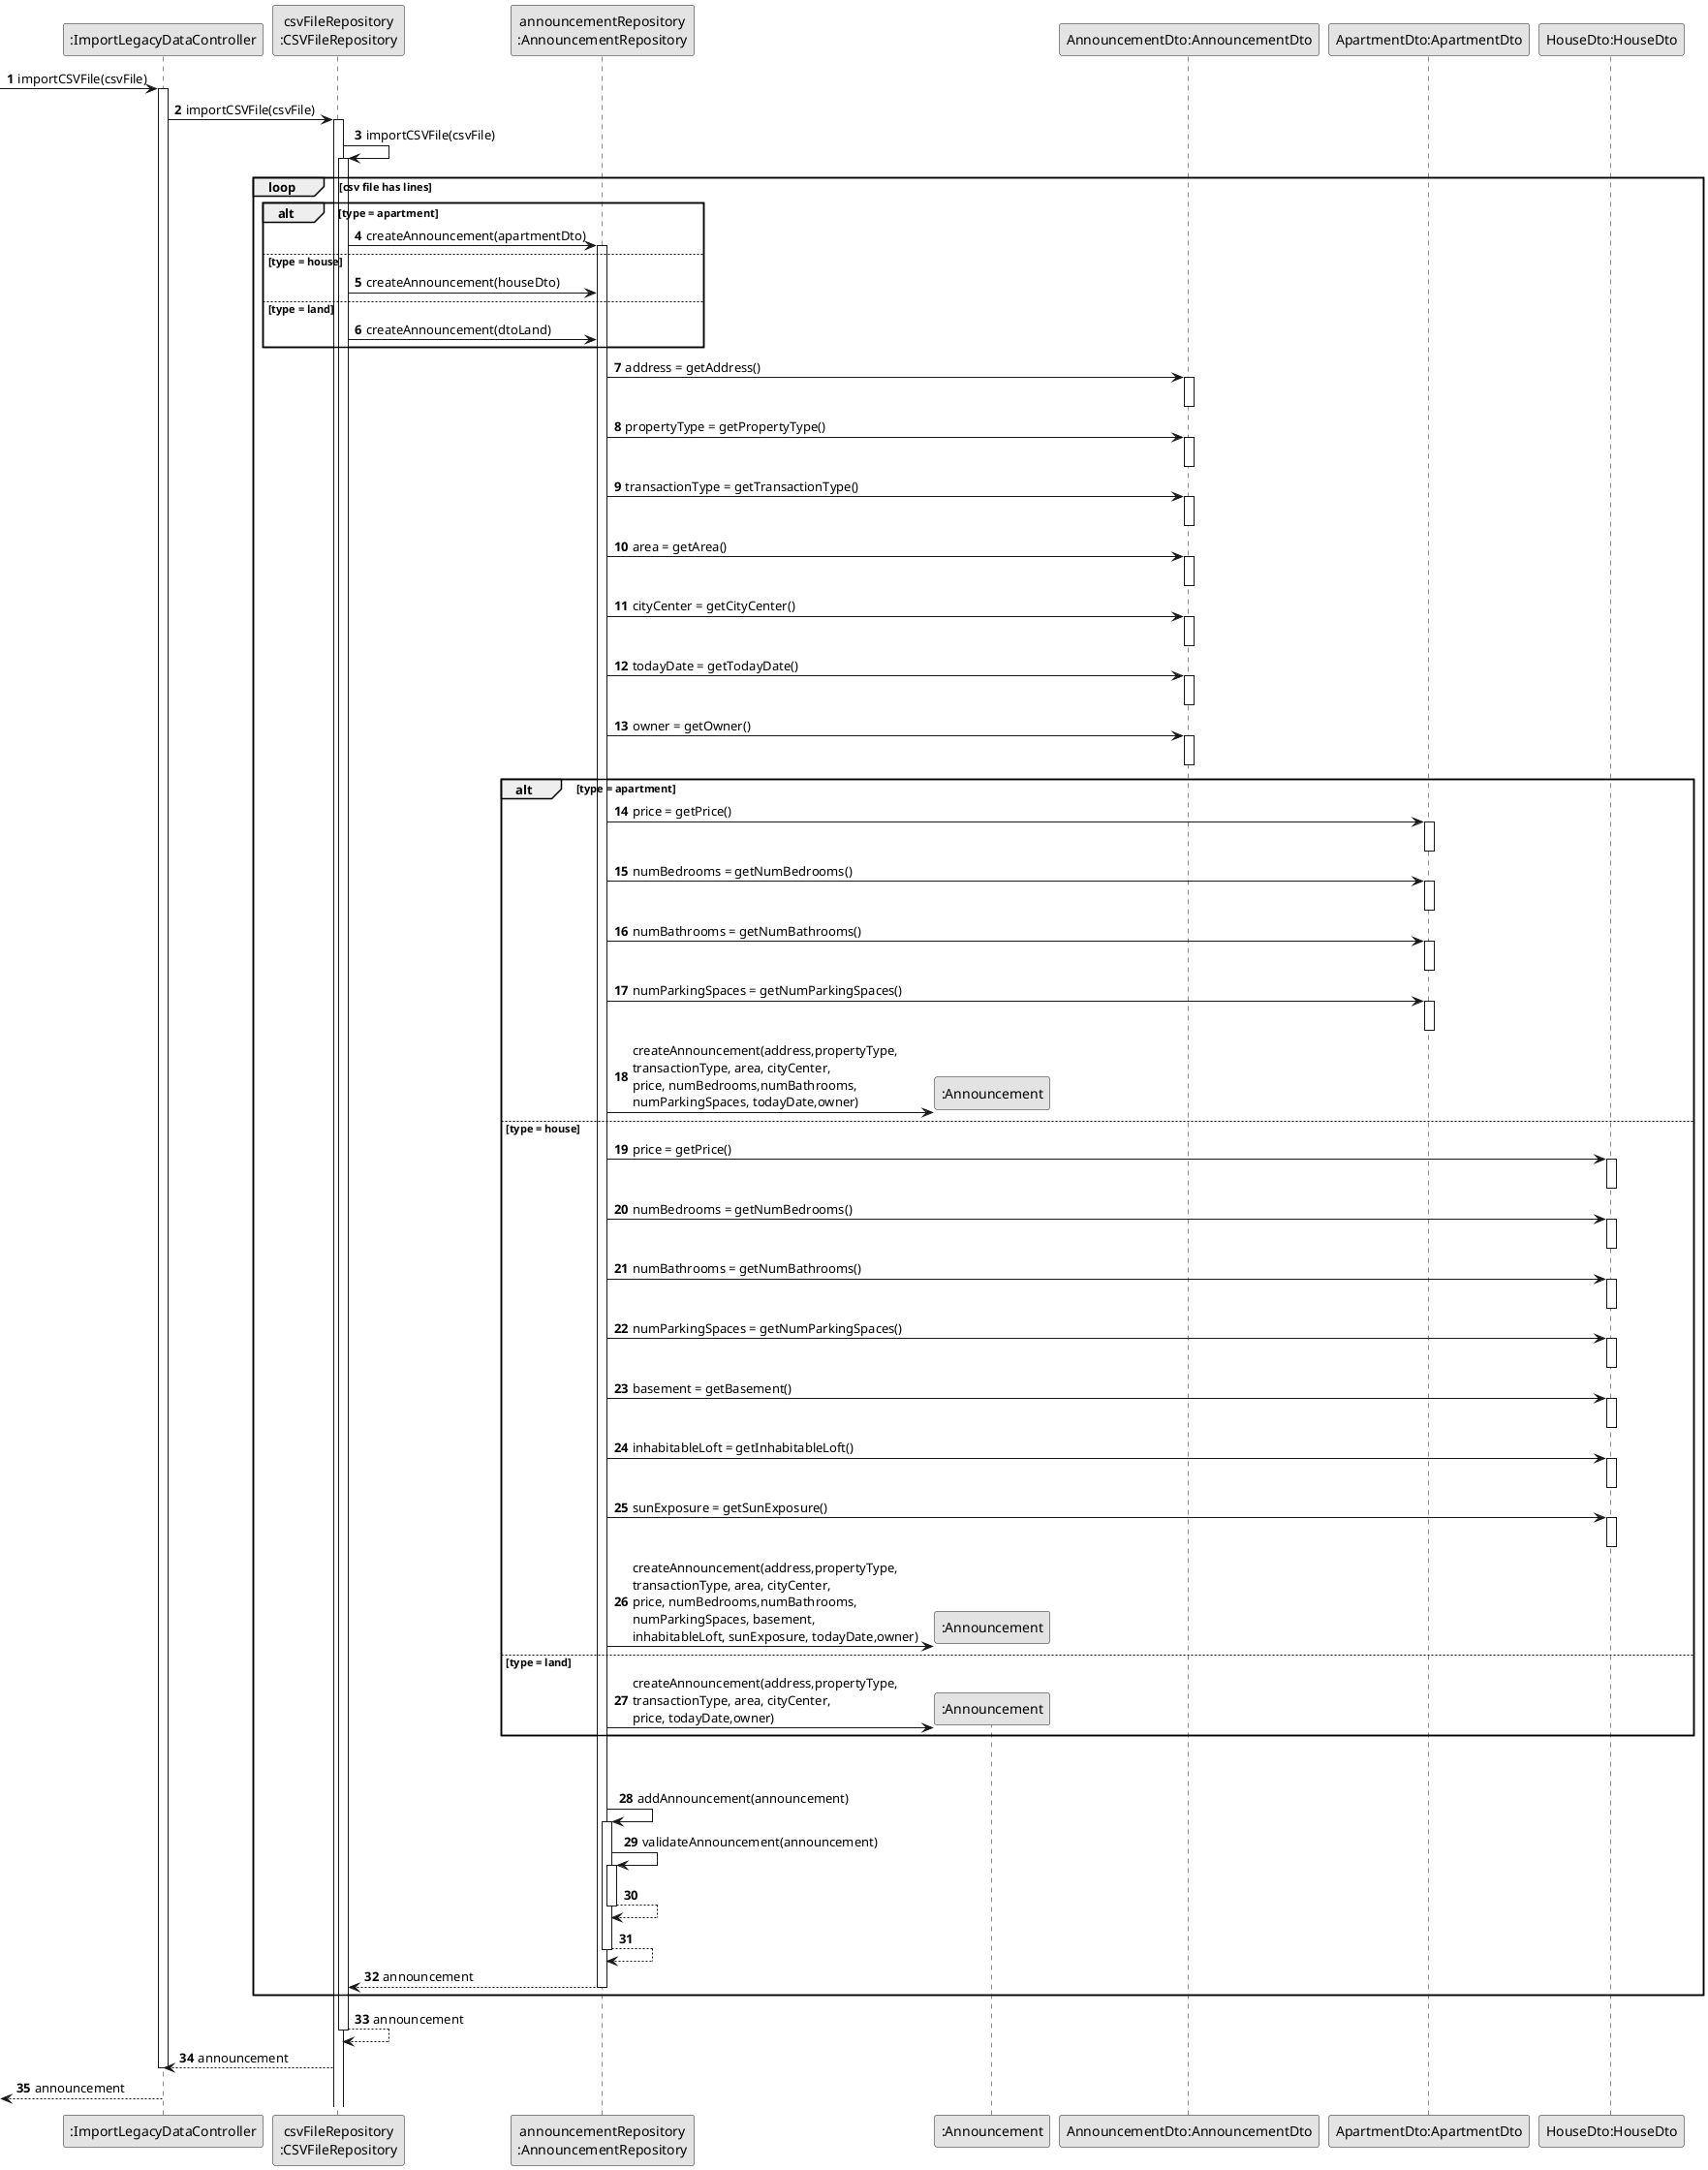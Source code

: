 @startuml
skinparam monochrome true
skinparam packageStyle rectangle
skinparam shadowing false

autonumber


participant ":ImportLegacyDataController" as CTRL
participant "csvFileRepository\n:CSVFileRepository" as CSVFileRepository
participant "announcementRepository\n:AnnouncementRepository" as AnnouncementRepository
participant ":Announcement" as Announcement
participant "AnnouncementDto:AnnouncementDto" as DTO_Announcement
participant "ApartmentDto:ApartmentDto" as DTO_Apart
participant "HouseDto:HouseDto" as DTO_House






-> CTRL : importCSVFile(csvFile)
        activate CTRL

            CTRL -> CSVFileRepository : importCSVFile(csvFile)
            activate CSVFileRepository

                CSVFileRepository -> CSVFileRepository : importCSVFile(csvFile)
                activate CSVFileRepository

                loop csv file has lines

                        alt type = apartment
                            CSVFileRepository -> AnnouncementRepository : createAnnouncement(apartmentDto)
                            activate AnnouncementRepository
                            else type = house
                            CSVFileRepository -> AnnouncementRepository : createAnnouncement(houseDto)
                            else type = land
                            CSVFileRepository -> AnnouncementRepository : createAnnouncement(dtoLand)
                        end alt

                        AnnouncementRepository -> DTO_Announcement : address = getAddress()
                        activate DTO_Announcement
                        deactivate DTO_Announcement

                        AnnouncementRepository -> DTO_Announcement : propertyType = getPropertyType()
                        activate DTO_Announcement
                        deactivate DTO_Announcement

                        AnnouncementRepository -> DTO_Announcement : transactionType = getTransactionType()
                        activate DTO_Announcement
                        deactivate DTO_Announcement

                        AnnouncementRepository -> DTO_Announcement : area = getArea()
                        activate DTO_Announcement
                        deactivate DTO_Announcement

                        AnnouncementRepository -> DTO_Announcement : cityCenter = getCityCenter()
                        activate DTO_Announcement
                        deactivate DTO_Announcement

                        AnnouncementRepository -> DTO_Announcement : todayDate = getTodayDate()
                        activate DTO_Announcement
                        deactivate DTO_Announcement

                        AnnouncementRepository -> DTO_Announcement : owner = getOwner()
                        activate DTO_Announcement
                        deactivate DTO_Announcement

                        alt type = apartment

                            AnnouncementRepository -> DTO_Apart : price = getPrice()
                            activate DTO_Apart
                            deactivate DTO_Apart

                            AnnouncementRepository -> DTO_Apart : numBedrooms = getNumBedrooms()
                            activate DTO_Apart
                            deactivate DTO_Apart

                            AnnouncementRepository -> DTO_Apart : numBathrooms = getNumBathrooms()
                            activate DTO_Apart
                            deactivate DTO_Apart

                            AnnouncementRepository -> DTO_Apart : numParkingSpaces = getNumParkingSpaces()
                            activate DTO_Apart
                            deactivate DTO_Apart

                            AnnouncementRepository -> Announcement** : createAnnouncement(address,propertyType,\ntransactionType, area, cityCenter, \nprice, numBedrooms,numBathrooms,\nnumParkingSpaces, todayDate,owner)

                            else type = house

                                AnnouncementRepository -> DTO_House : price = getPrice()
                                activate DTO_House
                                deactivate DTO_House

                                AnnouncementRepository -> DTO_House : numBedrooms = getNumBedrooms()
                                activate DTO_House
                                deactivate DTO_House

                                AnnouncementRepository -> DTO_House : numBathrooms = getNumBathrooms()
                                activate DTO_House
                                deactivate DTO_House

                                AnnouncementRepository -> DTO_House : numParkingSpaces = getNumParkingSpaces()
                                activate DTO_House
                                deactivate DTO_House

                                AnnouncementRepository -> DTO_House : basement = getBasement()
                                activate DTO_House
                                deactivate DTO_House

                                AnnouncementRepository -> DTO_House : inhabitableLoft = getInhabitableLoft()
                                activate DTO_House
                                deactivate DTO_House

                                AnnouncementRepository -> DTO_House : sunExposure = getSunExposure()
                                activate DTO_House
                                deactivate DTO_House

                                AnnouncementRepository -> Announcement** : createAnnouncement(address,propertyType,\ntransactionType, area, cityCenter, \nprice, numBedrooms,numBathrooms,\nnumParkingSpaces, basement,\ninhabitableLoft, sunExposure, todayDate,owner)

                            else type = land

                                AnnouncementRepository -> Announcement** : createAnnouncement(address,propertyType,\ntransactionType, area, cityCenter, \nprice, todayDate,owner)
                        end alt

                        |||
                        |||

                        AnnouncementRepository -> AnnouncementRepository: addAnnouncement(announcement)
                        activate AnnouncementRepository

                            AnnouncementRepository -> AnnouncementRepository: validateAnnouncement(announcement)

                            activate AnnouncementRepository
                                AnnouncementRepository --> AnnouncementRepository
                            deactivate AnnouncementRepository

                            AnnouncementRepository --> AnnouncementRepository
                        deactivate AnnouncementRepository

                        AnnouncementRepository --> CSVFileRepository : announcement
                    deactivate AnnouncementRepository
                end

                CSVFileRepository --> CSVFileRepository : announcement
            deactivate CSVFileRepository

            CSVFileRepository --> CTRL : announcement
        deactivate CTRL
<-- CTRL : announcement





@enduml